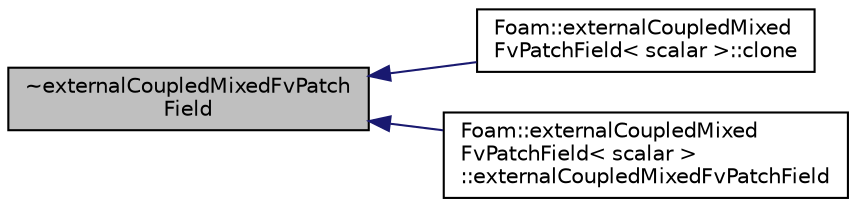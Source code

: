 digraph "~externalCoupledMixedFvPatchField"
{
  bgcolor="transparent";
  edge [fontname="Helvetica",fontsize="10",labelfontname="Helvetica",labelfontsize="10"];
  node [fontname="Helvetica",fontsize="10",shape=record];
  rankdir="LR";
  Node13 [label="~externalCoupledMixedFvPatch\lField",height=0.2,width=0.4,color="black", fillcolor="grey75", style="filled", fontcolor="black"];
  Node13 -> Node14 [dir="back",color="midnightblue",fontsize="10",style="solid",fontname="Helvetica"];
  Node14 [label="Foam::externalCoupledMixed\lFvPatchField\< scalar \>::clone",height=0.2,width=0.4,color="black",URL="$a22877.html#a6dfbb046cc414bcb0ee27a1646815537",tooltip="Construct and return a clone setting internal field reference. "];
  Node13 -> Node15 [dir="back",color="midnightblue",fontsize="10",style="solid",fontname="Helvetica"];
  Node15 [label="Foam::externalCoupledMixed\lFvPatchField\< scalar \>\l::externalCoupledMixedFvPatchField",height=0.2,width=0.4,color="black",URL="$a22877.html#a2b6ab83c4c375a34747321da948f8d91",tooltip="Construct as copy setting internal field reference. "];
}
